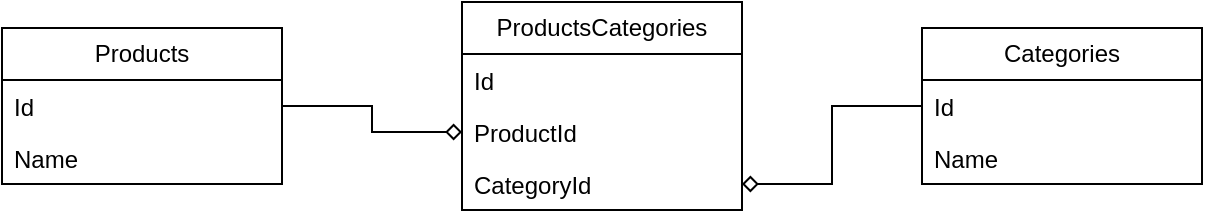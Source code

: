 <mxfile version="24.7.1" type="device">
  <diagram name="Страница — 1" id="2A8x00z7WbpMlZGnGdtm">
    <mxGraphModel dx="907" dy="485" grid="1" gridSize="10" guides="1" tooltips="1" connect="1" arrows="1" fold="1" page="1" pageScale="1" pageWidth="827" pageHeight="1169" math="0" shadow="0">
      <root>
        <mxCell id="0" />
        <mxCell id="1" parent="0" />
        <mxCell id="IUlYKiYF1be_7vlbyir--1" value="Products" style="swimlane;fontStyle=0;childLayout=stackLayout;horizontal=1;startSize=26;fillColor=none;horizontalStack=0;resizeParent=1;resizeParentMax=0;resizeLast=0;collapsible=1;marginBottom=0;whiteSpace=wrap;html=1;" vertex="1" parent="1">
          <mxGeometry x="60" y="160" width="140" height="78" as="geometry" />
        </mxCell>
        <mxCell id="IUlYKiYF1be_7vlbyir--2" value="Id" style="text;strokeColor=none;fillColor=none;align=left;verticalAlign=top;spacingLeft=4;spacingRight=4;overflow=hidden;rotatable=0;points=[[0,0.5],[1,0.5]];portConstraint=eastwest;whiteSpace=wrap;html=1;" vertex="1" parent="IUlYKiYF1be_7vlbyir--1">
          <mxGeometry y="26" width="140" height="26" as="geometry" />
        </mxCell>
        <mxCell id="IUlYKiYF1be_7vlbyir--3" value="Name" style="text;strokeColor=none;fillColor=none;align=left;verticalAlign=top;spacingLeft=4;spacingRight=4;overflow=hidden;rotatable=0;points=[[0,0.5],[1,0.5]];portConstraint=eastwest;whiteSpace=wrap;html=1;" vertex="1" parent="IUlYKiYF1be_7vlbyir--1">
          <mxGeometry y="52" width="140" height="26" as="geometry" />
        </mxCell>
        <mxCell id="IUlYKiYF1be_7vlbyir--9" value="Categories" style="swimlane;fontStyle=0;childLayout=stackLayout;horizontal=1;startSize=26;fillColor=none;horizontalStack=0;resizeParent=1;resizeParentMax=0;resizeLast=0;collapsible=1;marginBottom=0;whiteSpace=wrap;html=1;" vertex="1" parent="1">
          <mxGeometry x="520" y="160" width="140" height="78" as="geometry" />
        </mxCell>
        <mxCell id="IUlYKiYF1be_7vlbyir--10" value="Id" style="text;strokeColor=none;fillColor=none;align=left;verticalAlign=top;spacingLeft=4;spacingRight=4;overflow=hidden;rotatable=0;points=[[0,0.5],[1,0.5]];portConstraint=eastwest;whiteSpace=wrap;html=1;" vertex="1" parent="IUlYKiYF1be_7vlbyir--9">
          <mxGeometry y="26" width="140" height="26" as="geometry" />
        </mxCell>
        <mxCell id="IUlYKiYF1be_7vlbyir--11" value="Name" style="text;strokeColor=none;fillColor=none;align=left;verticalAlign=top;spacingLeft=4;spacingRight=4;overflow=hidden;rotatable=0;points=[[0,0.5],[1,0.5]];portConstraint=eastwest;whiteSpace=wrap;html=1;" vertex="1" parent="IUlYKiYF1be_7vlbyir--9">
          <mxGeometry y="52" width="140" height="26" as="geometry" />
        </mxCell>
        <mxCell id="IUlYKiYF1be_7vlbyir--13" value="ProductsCategories" style="swimlane;fontStyle=0;childLayout=stackLayout;horizontal=1;startSize=26;fillColor=none;horizontalStack=0;resizeParent=1;resizeParentMax=0;resizeLast=0;collapsible=1;marginBottom=0;whiteSpace=wrap;html=1;" vertex="1" parent="1">
          <mxGeometry x="290" y="147" width="140" height="104" as="geometry" />
        </mxCell>
        <mxCell id="IUlYKiYF1be_7vlbyir--14" value="Id" style="text;strokeColor=none;fillColor=none;align=left;verticalAlign=top;spacingLeft=4;spacingRight=4;overflow=hidden;rotatable=0;points=[[0,0.5],[1,0.5]];portConstraint=eastwest;whiteSpace=wrap;html=1;" vertex="1" parent="IUlYKiYF1be_7vlbyir--13">
          <mxGeometry y="26" width="140" height="26" as="geometry" />
        </mxCell>
        <mxCell id="IUlYKiYF1be_7vlbyir--15" value="ProductId" style="text;strokeColor=none;fillColor=none;align=left;verticalAlign=top;spacingLeft=4;spacingRight=4;overflow=hidden;rotatable=0;points=[[0,0.5],[1,0.5]];portConstraint=eastwest;whiteSpace=wrap;html=1;" vertex="1" parent="IUlYKiYF1be_7vlbyir--13">
          <mxGeometry y="52" width="140" height="26" as="geometry" />
        </mxCell>
        <mxCell id="IUlYKiYF1be_7vlbyir--16" value="CategoryId" style="text;strokeColor=none;fillColor=none;align=left;verticalAlign=top;spacingLeft=4;spacingRight=4;overflow=hidden;rotatable=0;points=[[0,0.5],[1,0.5]];portConstraint=eastwest;whiteSpace=wrap;html=1;" vertex="1" parent="IUlYKiYF1be_7vlbyir--13">
          <mxGeometry y="78" width="140" height="26" as="geometry" />
        </mxCell>
        <mxCell id="IUlYKiYF1be_7vlbyir--17" style="edgeStyle=orthogonalEdgeStyle;rounded=0;orthogonalLoop=1;jettySize=auto;html=1;exitX=0;exitY=0.5;exitDx=0;exitDy=0;entryX=1;entryY=0.5;entryDx=0;entryDy=0;endArrow=none;endFill=0;startArrow=diamond;startFill=0;" edge="1" parent="1" source="IUlYKiYF1be_7vlbyir--15" target="IUlYKiYF1be_7vlbyir--2">
          <mxGeometry relative="1" as="geometry" />
        </mxCell>
        <mxCell id="IUlYKiYF1be_7vlbyir--18" style="edgeStyle=orthogonalEdgeStyle;rounded=0;orthogonalLoop=1;jettySize=auto;html=1;exitX=1;exitY=0.5;exitDx=0;exitDy=0;entryX=0;entryY=0.5;entryDx=0;entryDy=0;endArrow=none;endFill=0;startArrow=diamond;startFill=0;" edge="1" parent="1" source="IUlYKiYF1be_7vlbyir--16" target="IUlYKiYF1be_7vlbyir--10">
          <mxGeometry relative="1" as="geometry" />
        </mxCell>
      </root>
    </mxGraphModel>
  </diagram>
</mxfile>
